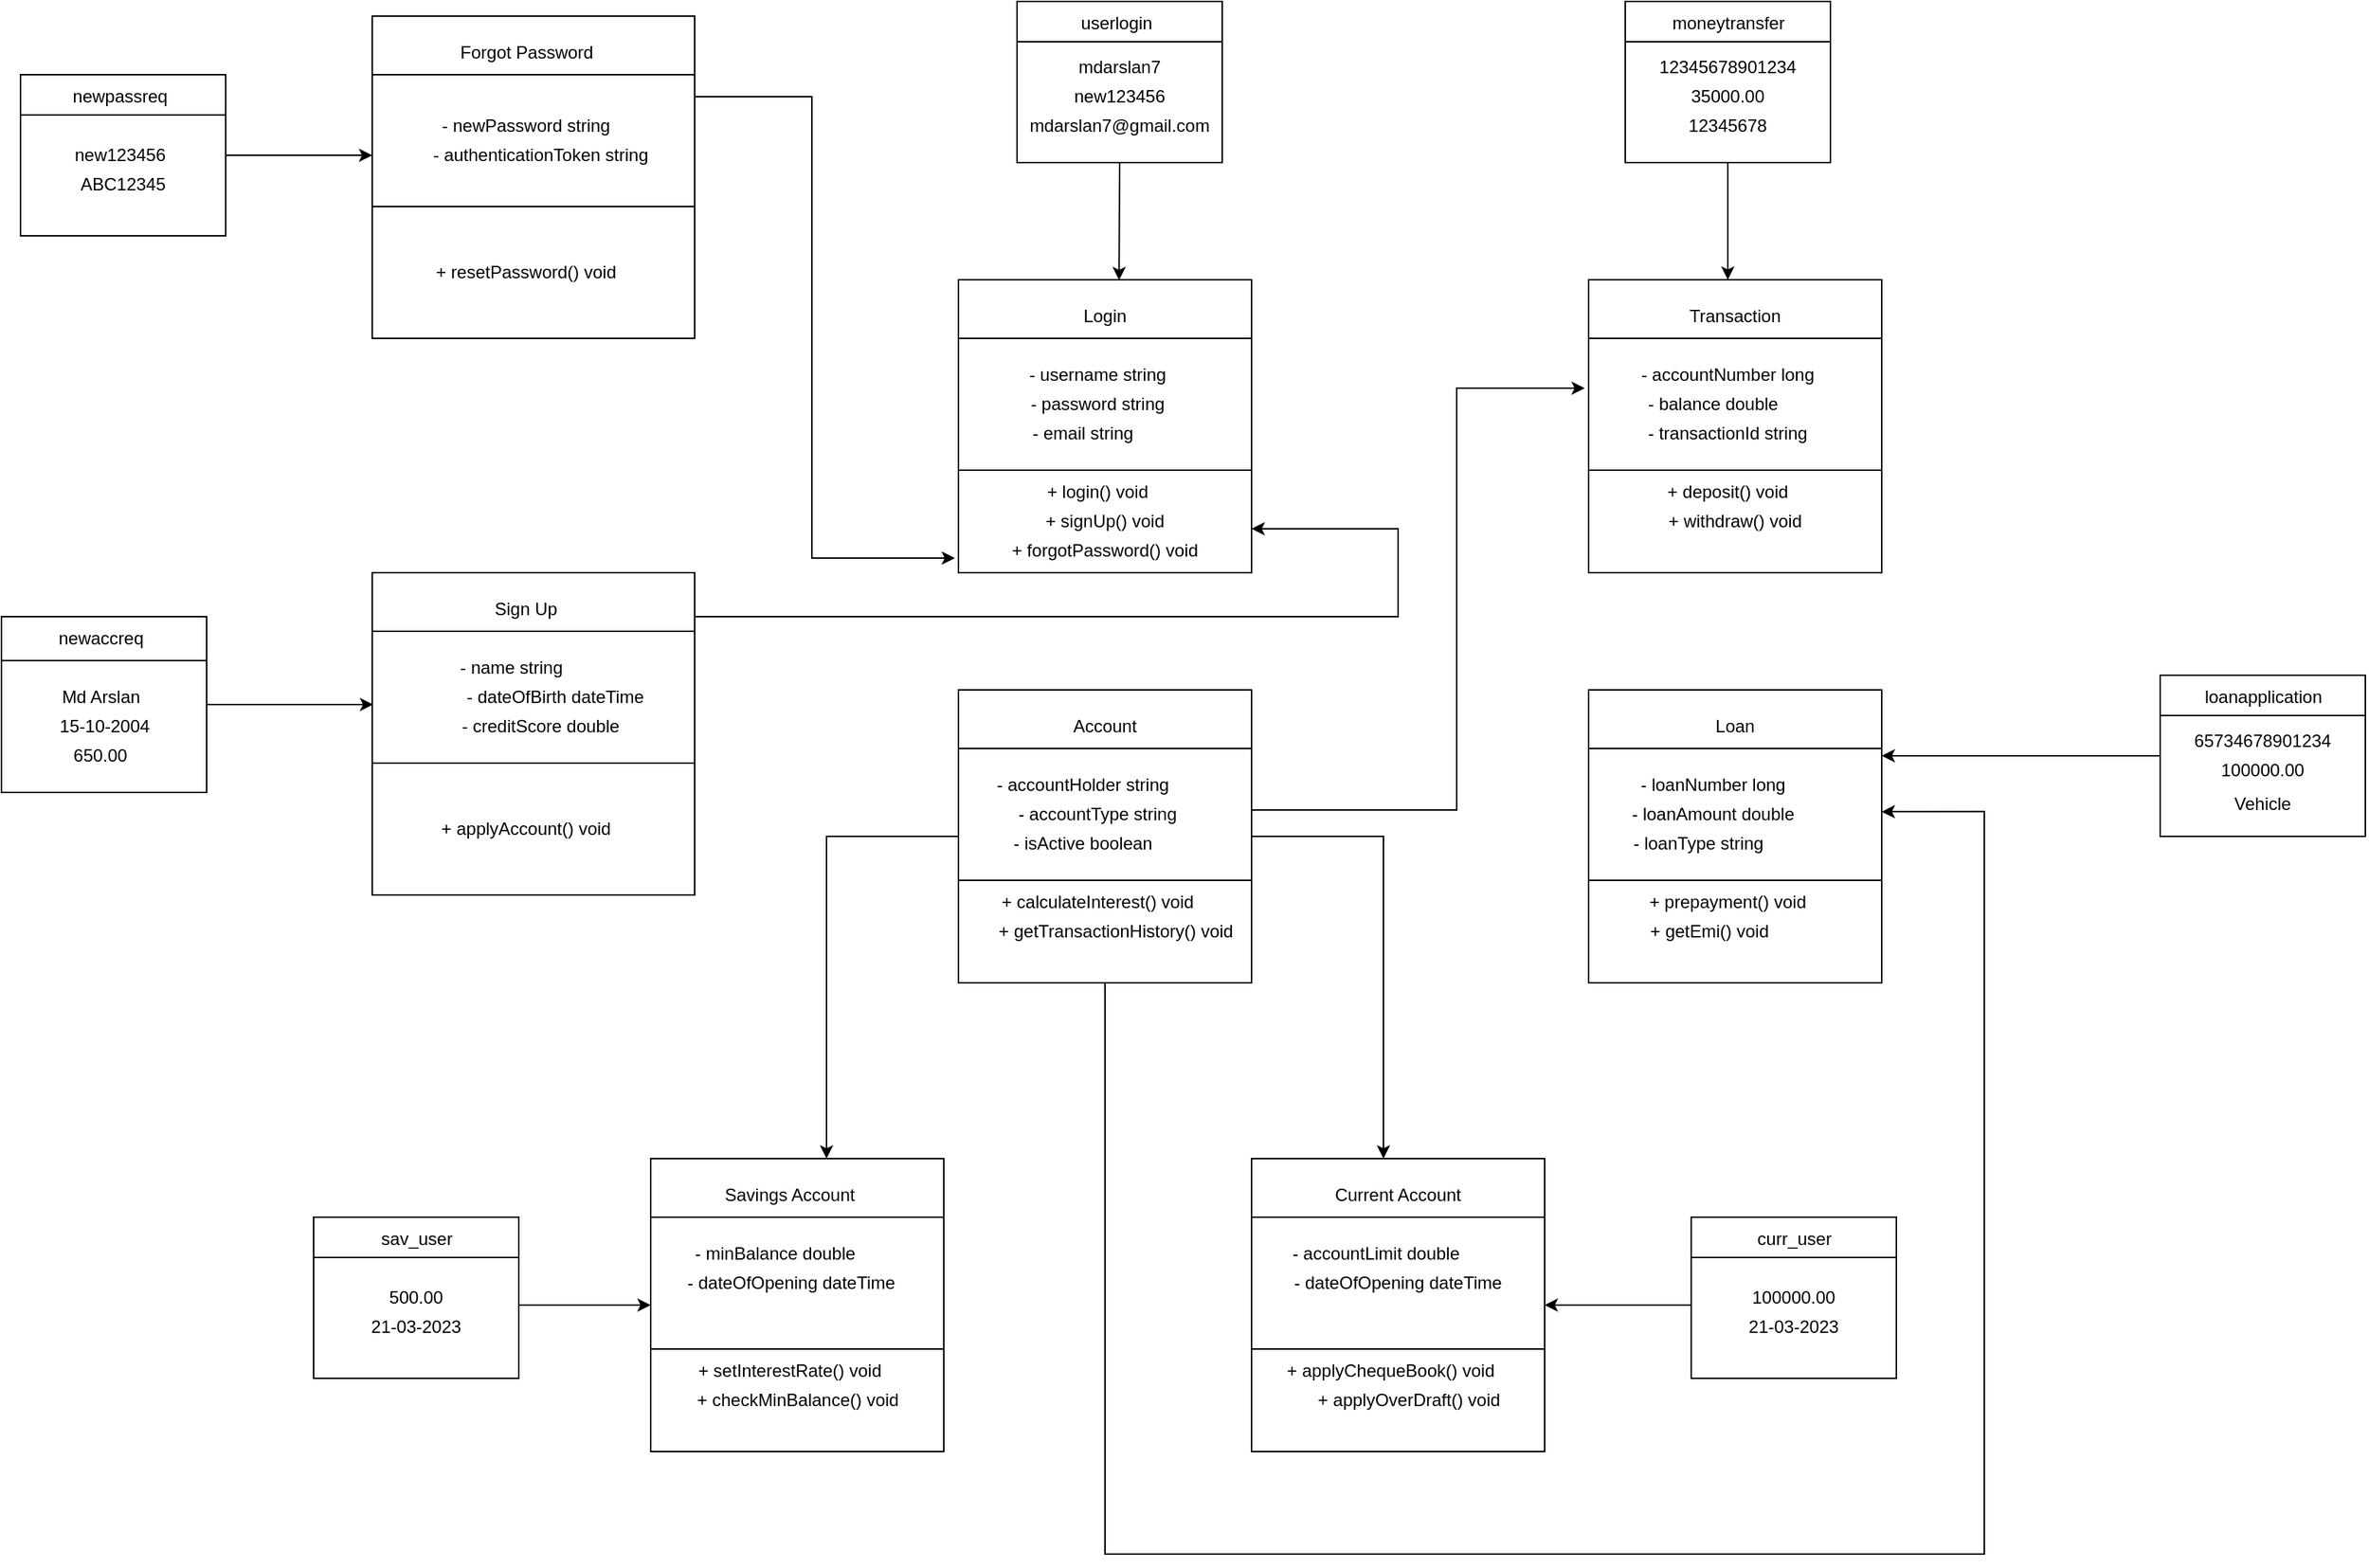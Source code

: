 <mxfile version="24.0.7" type="github">
  <diagram name="Page-1" id="hrOOy4sgIWOlT0UUeVAK">
    <mxGraphModel dx="2150" dy="1989" grid="1" gridSize="10" guides="1" tooltips="1" connect="1" arrows="1" fold="1" page="1" pageScale="1" pageWidth="827" pageHeight="1169" math="0" shadow="0">
      <root>
        <mxCell id="0" />
        <mxCell id="1" parent="0" />
        <mxCell id="6ZVfJgedg7jauPBtiu2V-1" value="" style="whiteSpace=wrap;html=1;aspect=fixed;" vertex="1" parent="1">
          <mxGeometry x="100" y="80" width="200" height="200" as="geometry" />
        </mxCell>
        <mxCell id="6ZVfJgedg7jauPBtiu2V-2" value="" style="endArrow=none;html=1;rounded=0;exitX=0;exitY=0.5;exitDx=0;exitDy=0;entryX=1;entryY=0.5;entryDx=0;entryDy=0;" edge="1" parent="1">
          <mxGeometry width="50" height="50" relative="1" as="geometry">
            <mxPoint x="100" y="210" as="sourcePoint" />
            <mxPoint x="300" y="210" as="targetPoint" />
          </mxGeometry>
        </mxCell>
        <mxCell id="6ZVfJgedg7jauPBtiu2V-4" value="" style="endArrow=none;html=1;rounded=0;exitX=0;exitY=0.5;exitDx=0;exitDy=0;entryX=1;entryY=0.5;entryDx=0;entryDy=0;" edge="1" parent="1">
          <mxGeometry width="50" height="50" relative="1" as="geometry">
            <mxPoint x="100" y="120" as="sourcePoint" />
            <mxPoint x="300" y="120" as="targetPoint" />
          </mxGeometry>
        </mxCell>
        <mxCell id="6ZVfJgedg7jauPBtiu2V-6" value="Login" style="text;html=1;align=center;verticalAlign=middle;whiteSpace=wrap;rounded=0;" vertex="1" parent="1">
          <mxGeometry x="170" y="90" width="60" height="30" as="geometry" />
        </mxCell>
        <mxCell id="6ZVfJgedg7jauPBtiu2V-7" value="- username string" style="text;html=1;align=center;verticalAlign=middle;whiteSpace=wrap;rounded=0;" vertex="1" parent="1">
          <mxGeometry x="120" y="130" width="150" height="30" as="geometry" />
        </mxCell>
        <mxCell id="6ZVfJgedg7jauPBtiu2V-10" value="- password string" style="text;html=1;align=center;verticalAlign=middle;whiteSpace=wrap;rounded=0;" vertex="1" parent="1">
          <mxGeometry x="120" y="150" width="150" height="30" as="geometry" />
        </mxCell>
        <mxCell id="6ZVfJgedg7jauPBtiu2V-11" value="- email string" style="text;html=1;align=center;verticalAlign=middle;whiteSpace=wrap;rounded=0;" vertex="1" parent="1">
          <mxGeometry x="110" y="170" width="150" height="30" as="geometry" />
        </mxCell>
        <mxCell id="6ZVfJgedg7jauPBtiu2V-12" value="+ login() void" style="text;html=1;align=center;verticalAlign=middle;whiteSpace=wrap;rounded=0;" vertex="1" parent="1">
          <mxGeometry x="120" y="210" width="150" height="30" as="geometry" />
        </mxCell>
        <mxCell id="6ZVfJgedg7jauPBtiu2V-13" value="+ signUp() void" style="text;html=1;align=center;verticalAlign=middle;whiteSpace=wrap;rounded=0;" vertex="1" parent="1">
          <mxGeometry x="125" y="230" width="150" height="30" as="geometry" />
        </mxCell>
        <mxCell id="6ZVfJgedg7jauPBtiu2V-34" value="+ forgotPassword() void" style="text;html=1;align=center;verticalAlign=middle;whiteSpace=wrap;rounded=0;" vertex="1" parent="1">
          <mxGeometry x="125" y="250" width="150" height="30" as="geometry" />
        </mxCell>
        <mxCell id="6ZVfJgedg7jauPBtiu2V-38" value="" style="whiteSpace=wrap;html=1;aspect=fixed;" vertex="1" parent="1">
          <mxGeometry x="530" y="80" width="200" height="200" as="geometry" />
        </mxCell>
        <mxCell id="6ZVfJgedg7jauPBtiu2V-39" value="" style="endArrow=none;html=1;rounded=0;exitX=0;exitY=0.5;exitDx=0;exitDy=0;entryX=1;entryY=0.5;entryDx=0;entryDy=0;" edge="1" parent="1">
          <mxGeometry width="50" height="50" relative="1" as="geometry">
            <mxPoint x="530" y="210" as="sourcePoint" />
            <mxPoint x="730" y="210" as="targetPoint" />
          </mxGeometry>
        </mxCell>
        <mxCell id="6ZVfJgedg7jauPBtiu2V-40" value="" style="endArrow=none;html=1;rounded=0;exitX=0;exitY=0.5;exitDx=0;exitDy=0;entryX=1;entryY=0.5;entryDx=0;entryDy=0;" edge="1" parent="1">
          <mxGeometry width="50" height="50" relative="1" as="geometry">
            <mxPoint x="530" y="120" as="sourcePoint" />
            <mxPoint x="730" y="120" as="targetPoint" />
          </mxGeometry>
        </mxCell>
        <mxCell id="6ZVfJgedg7jauPBtiu2V-41" value="Transaction" style="text;html=1;align=center;verticalAlign=middle;whiteSpace=wrap;rounded=0;" vertex="1" parent="1">
          <mxGeometry x="600" y="90" width="60" height="30" as="geometry" />
        </mxCell>
        <mxCell id="6ZVfJgedg7jauPBtiu2V-42" value="- accountNumber long" style="text;html=1;align=center;verticalAlign=middle;whiteSpace=wrap;rounded=0;" vertex="1" parent="1">
          <mxGeometry x="550" y="130" width="150" height="30" as="geometry" />
        </mxCell>
        <mxCell id="6ZVfJgedg7jauPBtiu2V-43" value="- balance double" style="text;html=1;align=center;verticalAlign=middle;whiteSpace=wrap;rounded=0;" vertex="1" parent="1">
          <mxGeometry x="540" y="150" width="150" height="30" as="geometry" />
        </mxCell>
        <mxCell id="6ZVfJgedg7jauPBtiu2V-44" value="+ deposit() void" style="text;html=1;align=center;verticalAlign=middle;whiteSpace=wrap;rounded=0;" vertex="1" parent="1">
          <mxGeometry x="550" y="210" width="150" height="30" as="geometry" />
        </mxCell>
        <mxCell id="6ZVfJgedg7jauPBtiu2V-45" value="+ withdraw() void" style="text;html=1;align=center;verticalAlign=middle;whiteSpace=wrap;rounded=0;" vertex="1" parent="1">
          <mxGeometry x="555" y="230" width="150" height="30" as="geometry" />
        </mxCell>
        <mxCell id="6ZVfJgedg7jauPBtiu2V-46" value="- transactionId string" style="text;html=1;align=center;verticalAlign=middle;whiteSpace=wrap;rounded=0;" vertex="1" parent="1">
          <mxGeometry x="550" y="170" width="150" height="30" as="geometry" />
        </mxCell>
        <mxCell id="6ZVfJgedg7jauPBtiu2V-47" value="" style="whiteSpace=wrap;html=1;aspect=fixed;" vertex="1" parent="1">
          <mxGeometry x="100" y="360" width="200" height="200" as="geometry" />
        </mxCell>
        <mxCell id="6ZVfJgedg7jauPBtiu2V-48" value="" style="endArrow=none;html=1;rounded=0;exitX=0;exitY=0.5;exitDx=0;exitDy=0;entryX=1;entryY=0.5;entryDx=0;entryDy=0;" edge="1" parent="1">
          <mxGeometry width="50" height="50" relative="1" as="geometry">
            <mxPoint x="100" y="490" as="sourcePoint" />
            <mxPoint x="300" y="490" as="targetPoint" />
          </mxGeometry>
        </mxCell>
        <mxCell id="6ZVfJgedg7jauPBtiu2V-49" value="" style="endArrow=none;html=1;rounded=0;exitX=0;exitY=0.5;exitDx=0;exitDy=0;entryX=1;entryY=0.5;entryDx=0;entryDy=0;" edge="1" parent="1">
          <mxGeometry width="50" height="50" relative="1" as="geometry">
            <mxPoint x="100" y="400" as="sourcePoint" />
            <mxPoint x="300" y="400" as="targetPoint" />
          </mxGeometry>
        </mxCell>
        <mxCell id="6ZVfJgedg7jauPBtiu2V-50" value="Account" style="text;html=1;align=center;verticalAlign=middle;whiteSpace=wrap;rounded=0;" vertex="1" parent="1">
          <mxGeometry x="170" y="370" width="60" height="30" as="geometry" />
        </mxCell>
        <mxCell id="6ZVfJgedg7jauPBtiu2V-51" value="- accountType string" style="text;html=1;align=center;verticalAlign=middle;whiteSpace=wrap;rounded=0;" vertex="1" parent="1">
          <mxGeometry x="120" y="430" width="150" height="30" as="geometry" />
        </mxCell>
        <mxCell id="6ZVfJgedg7jauPBtiu2V-52" value="- isActive boolean" style="text;html=1;align=center;verticalAlign=middle;whiteSpace=wrap;rounded=0;" vertex="1" parent="1">
          <mxGeometry x="110" y="450" width="150" height="30" as="geometry" />
        </mxCell>
        <mxCell id="6ZVfJgedg7jauPBtiu2V-53" value="+ calculateInterest() void" style="text;html=1;align=center;verticalAlign=middle;whiteSpace=wrap;rounded=0;" vertex="1" parent="1">
          <mxGeometry x="120" y="490" width="150" height="30" as="geometry" />
        </mxCell>
        <mxCell id="6ZVfJgedg7jauPBtiu2V-54" value="+ getTransactionHistory() void" style="text;html=1;align=center;verticalAlign=middle;whiteSpace=wrap;rounded=0;" vertex="1" parent="1">
          <mxGeometry x="125" y="510" width="165" height="30" as="geometry" />
        </mxCell>
        <mxCell id="6ZVfJgedg7jauPBtiu2V-56" value="- accountHolder string" style="text;html=1;align=center;verticalAlign=middle;whiteSpace=wrap;rounded=0;" vertex="1" parent="1">
          <mxGeometry x="110" y="410" width="150" height="30" as="geometry" />
        </mxCell>
        <mxCell id="6ZVfJgedg7jauPBtiu2V-58" value="" style="whiteSpace=wrap;html=1;aspect=fixed;" vertex="1" parent="1">
          <mxGeometry x="530" y="360" width="200" height="200" as="geometry" />
        </mxCell>
        <mxCell id="6ZVfJgedg7jauPBtiu2V-59" value="" style="endArrow=none;html=1;rounded=0;exitX=0;exitY=0.5;exitDx=0;exitDy=0;entryX=1;entryY=0.5;entryDx=0;entryDy=0;" edge="1" parent="1">
          <mxGeometry width="50" height="50" relative="1" as="geometry">
            <mxPoint x="530" y="490" as="sourcePoint" />
            <mxPoint x="730" y="490" as="targetPoint" />
          </mxGeometry>
        </mxCell>
        <mxCell id="6ZVfJgedg7jauPBtiu2V-60" value="" style="endArrow=none;html=1;rounded=0;exitX=0;exitY=0.5;exitDx=0;exitDy=0;entryX=1;entryY=0.5;entryDx=0;entryDy=0;" edge="1" parent="1">
          <mxGeometry width="50" height="50" relative="1" as="geometry">
            <mxPoint x="530" y="400" as="sourcePoint" />
            <mxPoint x="730" y="400" as="targetPoint" />
          </mxGeometry>
        </mxCell>
        <mxCell id="6ZVfJgedg7jauPBtiu2V-61" value="Loan" style="text;html=1;align=center;verticalAlign=middle;whiteSpace=wrap;rounded=0;" vertex="1" parent="1">
          <mxGeometry x="600" y="370" width="60" height="30" as="geometry" />
        </mxCell>
        <mxCell id="6ZVfJgedg7jauPBtiu2V-62" value="- loanAmount double" style="text;html=1;align=center;verticalAlign=middle;whiteSpace=wrap;rounded=0;" vertex="1" parent="1">
          <mxGeometry x="540" y="430" width="150" height="30" as="geometry" />
        </mxCell>
        <mxCell id="6ZVfJgedg7jauPBtiu2V-63" value="- loanType string" style="text;html=1;align=center;verticalAlign=middle;whiteSpace=wrap;rounded=0;" vertex="1" parent="1">
          <mxGeometry x="530" y="450" width="150" height="30" as="geometry" />
        </mxCell>
        <mxCell id="6ZVfJgedg7jauPBtiu2V-64" value="+ prepayment() void" style="text;html=1;align=center;verticalAlign=middle;whiteSpace=wrap;rounded=0;" vertex="1" parent="1">
          <mxGeometry x="550" y="490" width="150" height="30" as="geometry" />
        </mxCell>
        <mxCell id="6ZVfJgedg7jauPBtiu2V-65" value="+ getEmi() void" style="text;html=1;align=center;verticalAlign=middle;whiteSpace=wrap;rounded=0;" vertex="1" parent="1">
          <mxGeometry x="530" y="510" width="165" height="30" as="geometry" />
        </mxCell>
        <mxCell id="6ZVfJgedg7jauPBtiu2V-66" value="- loanNumber long" style="text;html=1;align=center;verticalAlign=middle;whiteSpace=wrap;rounded=0;" vertex="1" parent="1">
          <mxGeometry x="540" y="410" width="150" height="30" as="geometry" />
        </mxCell>
        <mxCell id="6ZVfJgedg7jauPBtiu2V-68" value="" style="whiteSpace=wrap;html=1;aspect=fixed;" vertex="1" parent="1">
          <mxGeometry x="-110" y="680" width="200" height="200" as="geometry" />
        </mxCell>
        <mxCell id="6ZVfJgedg7jauPBtiu2V-69" value="" style="endArrow=none;html=1;rounded=0;exitX=0;exitY=0.5;exitDx=0;exitDy=0;entryX=1;entryY=0.5;entryDx=0;entryDy=0;" edge="1" parent="1">
          <mxGeometry width="50" height="50" relative="1" as="geometry">
            <mxPoint x="-110" y="810" as="sourcePoint" />
            <mxPoint x="90" y="810" as="targetPoint" />
          </mxGeometry>
        </mxCell>
        <mxCell id="6ZVfJgedg7jauPBtiu2V-70" value="" style="endArrow=none;html=1;rounded=0;exitX=0;exitY=0.5;exitDx=0;exitDy=0;entryX=1;entryY=0.5;entryDx=0;entryDy=0;" edge="1" parent="1">
          <mxGeometry width="50" height="50" relative="1" as="geometry">
            <mxPoint x="-110" y="720" as="sourcePoint" />
            <mxPoint x="90" y="720" as="targetPoint" />
          </mxGeometry>
        </mxCell>
        <mxCell id="6ZVfJgedg7jauPBtiu2V-71" value="Savings Account" style="text;html=1;align=center;verticalAlign=middle;whiteSpace=wrap;rounded=0;" vertex="1" parent="1">
          <mxGeometry x="-65" y="690" width="100" height="30" as="geometry" />
        </mxCell>
        <mxCell id="6ZVfJgedg7jauPBtiu2V-72" value="- dateOfOpening dateTime" style="text;html=1;align=center;verticalAlign=middle;whiteSpace=wrap;rounded=0;" vertex="1" parent="1">
          <mxGeometry x="-89" y="750" width="150" height="30" as="geometry" />
        </mxCell>
        <mxCell id="6ZVfJgedg7jauPBtiu2V-74" value="+ setInterestRate() void" style="text;html=1;align=center;verticalAlign=middle;whiteSpace=wrap;rounded=0;" vertex="1" parent="1">
          <mxGeometry x="-90" y="810" width="150" height="30" as="geometry" />
        </mxCell>
        <mxCell id="6ZVfJgedg7jauPBtiu2V-75" value="+ checkMinBalance() void" style="text;html=1;align=center;verticalAlign=middle;whiteSpace=wrap;rounded=0;" vertex="1" parent="1">
          <mxGeometry x="-92.5" y="830" width="165" height="30" as="geometry" />
        </mxCell>
        <mxCell id="6ZVfJgedg7jauPBtiu2V-76" value="- minBalance double" style="text;html=1;align=center;verticalAlign=middle;whiteSpace=wrap;rounded=0;" vertex="1" parent="1">
          <mxGeometry x="-100" y="730" width="150" height="30" as="geometry" />
        </mxCell>
        <mxCell id="6ZVfJgedg7jauPBtiu2V-77" value="" style="whiteSpace=wrap;html=1;aspect=fixed;" vertex="1" parent="1">
          <mxGeometry x="300" y="680" width="200" height="200" as="geometry" />
        </mxCell>
        <mxCell id="6ZVfJgedg7jauPBtiu2V-78" value="" style="endArrow=none;html=1;rounded=0;exitX=0;exitY=0.5;exitDx=0;exitDy=0;entryX=1;entryY=0.5;entryDx=0;entryDy=0;" edge="1" parent="1">
          <mxGeometry width="50" height="50" relative="1" as="geometry">
            <mxPoint x="300" y="810" as="sourcePoint" />
            <mxPoint x="500" y="810" as="targetPoint" />
          </mxGeometry>
        </mxCell>
        <mxCell id="6ZVfJgedg7jauPBtiu2V-79" value="" style="endArrow=none;html=1;rounded=0;exitX=0;exitY=0.5;exitDx=0;exitDy=0;entryX=1;entryY=0.5;entryDx=0;entryDy=0;" edge="1" parent="1">
          <mxGeometry width="50" height="50" relative="1" as="geometry">
            <mxPoint x="300" y="720" as="sourcePoint" />
            <mxPoint x="500" y="720" as="targetPoint" />
          </mxGeometry>
        </mxCell>
        <mxCell id="6ZVfJgedg7jauPBtiu2V-80" value="Current Account" style="text;html=1;align=center;verticalAlign=middle;whiteSpace=wrap;rounded=0;" vertex="1" parent="1">
          <mxGeometry x="355" y="690" width="90" height="30" as="geometry" />
        </mxCell>
        <mxCell id="6ZVfJgedg7jauPBtiu2V-81" value="- dateOfOpening dateTime" style="text;html=1;align=center;verticalAlign=middle;whiteSpace=wrap;rounded=0;" vertex="1" parent="1">
          <mxGeometry x="325" y="750" width="150" height="30" as="geometry" />
        </mxCell>
        <mxCell id="6ZVfJgedg7jauPBtiu2V-83" value="+ applyChequeBook() void" style="text;html=1;align=center;verticalAlign=middle;whiteSpace=wrap;rounded=0;" vertex="1" parent="1">
          <mxGeometry x="320" y="810" width="150" height="30" as="geometry" />
        </mxCell>
        <mxCell id="6ZVfJgedg7jauPBtiu2V-84" value="+ applyOverDraft() void" style="text;html=1;align=center;verticalAlign=middle;whiteSpace=wrap;rounded=0;" vertex="1" parent="1">
          <mxGeometry x="325" y="830" width="165" height="30" as="geometry" />
        </mxCell>
        <mxCell id="6ZVfJgedg7jauPBtiu2V-85" value="- accountLimit double" style="text;html=1;align=center;verticalAlign=middle;whiteSpace=wrap;rounded=0;" vertex="1" parent="1">
          <mxGeometry x="310" y="730" width="150" height="30" as="geometry" />
        </mxCell>
        <mxCell id="6ZVfJgedg7jauPBtiu2V-99" value="" style="whiteSpace=wrap;html=1;aspect=fixed;" vertex="1" parent="1">
          <mxGeometry x="-300" y="280" width="220" height="220" as="geometry" />
        </mxCell>
        <mxCell id="6ZVfJgedg7jauPBtiu2V-100" value="" style="endArrow=none;html=1;rounded=0;exitX=0;exitY=0.5;exitDx=0;exitDy=0;" edge="1" parent="1">
          <mxGeometry width="50" height="50" relative="1" as="geometry">
            <mxPoint x="-300" y="410" as="sourcePoint" />
            <mxPoint x="-80" y="410" as="targetPoint" />
          </mxGeometry>
        </mxCell>
        <mxCell id="6ZVfJgedg7jauPBtiu2V-101" value="" style="endArrow=none;html=1;rounded=0;exitX=0;exitY=0.5;exitDx=0;exitDy=0;" edge="1" parent="1">
          <mxGeometry width="50" height="50" relative="1" as="geometry">
            <mxPoint x="-300" y="320" as="sourcePoint" />
            <mxPoint x="-80" y="320" as="targetPoint" />
          </mxGeometry>
        </mxCell>
        <mxCell id="6ZVfJgedg7jauPBtiu2V-102" value="Sign Up" style="text;html=1;align=center;verticalAlign=middle;whiteSpace=wrap;rounded=0;" vertex="1" parent="1">
          <mxGeometry x="-225" y="290" width="60" height="30" as="geometry" />
        </mxCell>
        <mxCell id="6ZVfJgedg7jauPBtiu2V-103" value="- name string" style="text;html=1;align=center;verticalAlign=middle;whiteSpace=wrap;rounded=0;" vertex="1" parent="1">
          <mxGeometry x="-280" y="330" width="150" height="30" as="geometry" />
        </mxCell>
        <mxCell id="6ZVfJgedg7jauPBtiu2V-104" value="- dateOfBirth dateTime" style="text;html=1;align=center;verticalAlign=middle;whiteSpace=wrap;rounded=0;" vertex="1" parent="1">
          <mxGeometry x="-250" y="350" width="150" height="30" as="geometry" />
        </mxCell>
        <mxCell id="6ZVfJgedg7jauPBtiu2V-105" value="- creditScore double" style="text;html=1;align=center;verticalAlign=middle;whiteSpace=wrap;rounded=0;" vertex="1" parent="1">
          <mxGeometry x="-260" y="370" width="150" height="30" as="geometry" />
        </mxCell>
        <mxCell id="6ZVfJgedg7jauPBtiu2V-107" value="+ applyAccount() void" style="text;html=1;align=center;verticalAlign=middle;whiteSpace=wrap;rounded=0;" vertex="1" parent="1">
          <mxGeometry x="-270" y="440" width="150" height="30" as="geometry" />
        </mxCell>
        <mxCell id="6ZVfJgedg7jauPBtiu2V-109" value="" style="whiteSpace=wrap;html=1;aspect=fixed;" vertex="1" parent="1">
          <mxGeometry x="-300" y="-100" width="220" height="220" as="geometry" />
        </mxCell>
        <mxCell id="6ZVfJgedg7jauPBtiu2V-110" value="" style="endArrow=none;html=1;rounded=0;exitX=0;exitY=0.5;exitDx=0;exitDy=0;" edge="1" parent="1">
          <mxGeometry width="50" height="50" relative="1" as="geometry">
            <mxPoint x="-300" y="30" as="sourcePoint" />
            <mxPoint x="-80" y="30" as="targetPoint" />
          </mxGeometry>
        </mxCell>
        <mxCell id="6ZVfJgedg7jauPBtiu2V-111" value="" style="endArrow=none;html=1;rounded=0;exitX=0;exitY=0.5;exitDx=0;exitDy=0;" edge="1" parent="1">
          <mxGeometry width="50" height="50" relative="1" as="geometry">
            <mxPoint x="-300" y="-60" as="sourcePoint" />
            <mxPoint x="-80" y="-60" as="targetPoint" />
          </mxGeometry>
        </mxCell>
        <mxCell id="6ZVfJgedg7jauPBtiu2V-112" value="Forgot Password" style="text;html=1;align=center;verticalAlign=middle;whiteSpace=wrap;rounded=0;" vertex="1" parent="1">
          <mxGeometry x="-242.5" y="-90" width="95" height="30" as="geometry" />
        </mxCell>
        <mxCell id="6ZVfJgedg7jauPBtiu2V-113" value="- newPassword string" style="text;html=1;align=center;verticalAlign=middle;whiteSpace=wrap;rounded=0;" vertex="1" parent="1">
          <mxGeometry x="-270" y="-40" width="150" height="30" as="geometry" />
        </mxCell>
        <mxCell id="6ZVfJgedg7jauPBtiu2V-114" value="- authenticationToken string" style="text;html=1;align=center;verticalAlign=middle;whiteSpace=wrap;rounded=0;" vertex="1" parent="1">
          <mxGeometry x="-260" y="-20" width="150" height="30" as="geometry" />
        </mxCell>
        <mxCell id="6ZVfJgedg7jauPBtiu2V-116" value="+ resetPassword() void" style="text;html=1;align=center;verticalAlign=middle;whiteSpace=wrap;rounded=0;" vertex="1" parent="1">
          <mxGeometry x="-270" y="60" width="150" height="30" as="geometry" />
        </mxCell>
        <mxCell id="6ZVfJgedg7jauPBtiu2V-117" value="" style="endArrow=classic;html=1;rounded=0;exitX=1;exitY=0.25;exitDx=0;exitDy=0;entryX=-0.012;entryY=0.95;entryDx=0;entryDy=0;entryPerimeter=0;" edge="1" parent="1" source="6ZVfJgedg7jauPBtiu2V-109" target="6ZVfJgedg7jauPBtiu2V-1">
          <mxGeometry width="50" height="50" relative="1" as="geometry">
            <mxPoint x="100" y="430" as="sourcePoint" />
            <mxPoint x="80" y="250" as="targetPoint" />
            <Array as="points">
              <mxPoint y="-45" />
              <mxPoint y="270" />
              <mxPoint x="50" y="270" />
            </Array>
          </mxGeometry>
        </mxCell>
        <mxCell id="6ZVfJgedg7jauPBtiu2V-118" value="" style="endArrow=classic;html=1;rounded=0;" edge="1" parent="1">
          <mxGeometry width="50" height="50" relative="1" as="geometry">
            <mxPoint x="-80" y="310" as="sourcePoint" />
            <mxPoint x="300" y="250" as="targetPoint" />
            <Array as="points">
              <mxPoint x="400" y="310" />
              <mxPoint x="400" y="250" />
            </Array>
          </mxGeometry>
        </mxCell>
        <mxCell id="6ZVfJgedg7jauPBtiu2V-119" value="" style="endArrow=classic;html=1;rounded=0;entryX=-0.013;entryY=0.37;entryDx=0;entryDy=0;entryPerimeter=0;" edge="1" parent="1" target="6ZVfJgedg7jauPBtiu2V-38">
          <mxGeometry width="50" height="50" relative="1" as="geometry">
            <mxPoint x="300" y="442" as="sourcePoint" />
            <mxPoint x="430" y="160" as="targetPoint" />
            <Array as="points">
              <mxPoint x="440" y="442" />
              <mxPoint x="440" y="154" />
            </Array>
          </mxGeometry>
        </mxCell>
        <mxCell id="6ZVfJgedg7jauPBtiu2V-120" value="" style="endArrow=classic;html=1;rounded=0;exitX=0;exitY=0.5;exitDx=0;exitDy=0;" edge="1" parent="1" source="6ZVfJgedg7jauPBtiu2V-47">
          <mxGeometry width="50" height="50" relative="1" as="geometry">
            <mxPoint x="270" y="520" as="sourcePoint" />
            <mxPoint x="10" y="680" as="targetPoint" />
            <Array as="points">
              <mxPoint x="10" y="460" />
            </Array>
          </mxGeometry>
        </mxCell>
        <mxCell id="6ZVfJgedg7jauPBtiu2V-121" value="" style="endArrow=classic;html=1;rounded=0;exitX=1;exitY=0.5;exitDx=0;exitDy=0;entryX=0.45;entryY=0;entryDx=0;entryDy=0;entryPerimeter=0;" edge="1" parent="1" source="6ZVfJgedg7jauPBtiu2V-47" target="6ZVfJgedg7jauPBtiu2V-77">
          <mxGeometry width="50" height="50" relative="1" as="geometry">
            <mxPoint x="110" y="470" as="sourcePoint" />
            <mxPoint x="390" y="670" as="targetPoint" />
            <Array as="points">
              <mxPoint x="390" y="460" />
            </Array>
          </mxGeometry>
        </mxCell>
        <mxCell id="6ZVfJgedg7jauPBtiu2V-122" value="" style="endArrow=classic;html=1;rounded=0;exitX=0.5;exitY=1;exitDx=0;exitDy=0;entryX=1;entryY=0.416;entryDx=0;entryDy=0;entryPerimeter=0;" edge="1" parent="1" source="6ZVfJgedg7jauPBtiu2V-47" target="6ZVfJgedg7jauPBtiu2V-58">
          <mxGeometry width="50" height="50" relative="1" as="geometry">
            <mxPoint x="210" y="770" as="sourcePoint" />
            <mxPoint x="750" y="600" as="targetPoint" />
            <Array as="points">
              <mxPoint x="200" y="950" />
              <mxPoint x="800" y="950" />
              <mxPoint x="800" y="760" />
              <mxPoint x="800" y="443" />
            </Array>
          </mxGeometry>
        </mxCell>
        <mxCell id="6ZVfJgedg7jauPBtiu2V-124" value="" style="rounded=0;whiteSpace=wrap;html=1;" vertex="1" parent="1">
          <mxGeometry x="140" y="-110" width="140" height="110" as="geometry" />
        </mxCell>
        <mxCell id="6ZVfJgedg7jauPBtiu2V-126" value="" style="endArrow=none;html=1;rounded=0;exitX=0;exitY=0.25;exitDx=0;exitDy=0;entryX=1;entryY=0.25;entryDx=0;entryDy=0;" edge="1" parent="1" source="6ZVfJgedg7jauPBtiu2V-124" target="6ZVfJgedg7jauPBtiu2V-124">
          <mxGeometry width="50" height="50" relative="1" as="geometry">
            <mxPoint x="240" y="150" as="sourcePoint" />
            <mxPoint x="290" y="100" as="targetPoint" />
          </mxGeometry>
        </mxCell>
        <mxCell id="6ZVfJgedg7jauPBtiu2V-127" value="userlogin" style="text;html=1;align=center;verticalAlign=middle;whiteSpace=wrap;rounded=0;" vertex="1" parent="1">
          <mxGeometry x="177.5" y="-110" width="60" height="30" as="geometry" />
        </mxCell>
        <mxCell id="6ZVfJgedg7jauPBtiu2V-128" value="mdarslan7" style="text;html=1;align=center;verticalAlign=middle;whiteSpace=wrap;rounded=0;" vertex="1" parent="1">
          <mxGeometry x="180" y="-80" width="60" height="30" as="geometry" />
        </mxCell>
        <mxCell id="6ZVfJgedg7jauPBtiu2V-129" value="new123456" style="text;html=1;align=center;verticalAlign=middle;whiteSpace=wrap;rounded=0;" vertex="1" parent="1">
          <mxGeometry x="180" y="-60" width="60" height="30" as="geometry" />
        </mxCell>
        <mxCell id="6ZVfJgedg7jauPBtiu2V-131" value="mdarslan7@gmail.com" style="text;html=1;align=center;verticalAlign=middle;whiteSpace=wrap;rounded=0;" vertex="1" parent="1">
          <mxGeometry x="180" y="-40" width="60" height="30" as="geometry" />
        </mxCell>
        <mxCell id="6ZVfJgedg7jauPBtiu2V-133" value="" style="rounded=0;whiteSpace=wrap;html=1;" vertex="1" parent="1">
          <mxGeometry x="555" y="-110" width="140" height="110" as="geometry" />
        </mxCell>
        <mxCell id="6ZVfJgedg7jauPBtiu2V-134" value="" style="endArrow=none;html=1;rounded=0;exitX=0;exitY=0.25;exitDx=0;exitDy=0;entryX=1;entryY=0.25;entryDx=0;entryDy=0;" edge="1" parent="1" source="6ZVfJgedg7jauPBtiu2V-133" target="6ZVfJgedg7jauPBtiu2V-133">
          <mxGeometry width="50" height="50" relative="1" as="geometry">
            <mxPoint x="655" y="150" as="sourcePoint" />
            <mxPoint x="705" y="100" as="targetPoint" />
          </mxGeometry>
        </mxCell>
        <mxCell id="6ZVfJgedg7jauPBtiu2V-135" value="moneytransfer" style="text;html=1;align=center;verticalAlign=middle;whiteSpace=wrap;rounded=0;" vertex="1" parent="1">
          <mxGeometry x="583.75" y="-110" width="82.5" height="30" as="geometry" />
        </mxCell>
        <mxCell id="6ZVfJgedg7jauPBtiu2V-136" value="12345678901234" style="text;html=1;align=center;verticalAlign=middle;whiteSpace=wrap;rounded=0;" vertex="1" parent="1">
          <mxGeometry x="595" y="-80" width="60" height="30" as="geometry" />
        </mxCell>
        <mxCell id="6ZVfJgedg7jauPBtiu2V-137" value="35000.00" style="text;html=1;align=center;verticalAlign=middle;whiteSpace=wrap;rounded=0;" vertex="1" parent="1">
          <mxGeometry x="595" y="-60" width="60" height="30" as="geometry" />
        </mxCell>
        <mxCell id="6ZVfJgedg7jauPBtiu2V-138" value="12345678" style="text;html=1;align=center;verticalAlign=middle;whiteSpace=wrap;rounded=0;" vertex="1" parent="1">
          <mxGeometry x="595" y="-40" width="60" height="30" as="geometry" />
        </mxCell>
        <mxCell id="6ZVfJgedg7jauPBtiu2V-139" value="" style="rounded=0;whiteSpace=wrap;html=1;" vertex="1" parent="1">
          <mxGeometry x="920" y="350" width="140" height="110" as="geometry" />
        </mxCell>
        <mxCell id="6ZVfJgedg7jauPBtiu2V-140" value="" style="endArrow=none;html=1;rounded=0;exitX=0;exitY=0.25;exitDx=0;exitDy=0;entryX=1;entryY=0.25;entryDx=0;entryDy=0;" edge="1" parent="1" source="6ZVfJgedg7jauPBtiu2V-139" target="6ZVfJgedg7jauPBtiu2V-139">
          <mxGeometry width="50" height="50" relative="1" as="geometry">
            <mxPoint x="1020" y="610" as="sourcePoint" />
            <mxPoint x="1070" y="560" as="targetPoint" />
          </mxGeometry>
        </mxCell>
        <mxCell id="6ZVfJgedg7jauPBtiu2V-141" value="loanapplication" style="text;html=1;align=center;verticalAlign=middle;whiteSpace=wrap;rounded=0;" vertex="1" parent="1">
          <mxGeometry x="948.75" y="350" width="82.5" height="30" as="geometry" />
        </mxCell>
        <mxCell id="6ZVfJgedg7jauPBtiu2V-142" value="65734678901234" style="text;html=1;align=center;verticalAlign=middle;whiteSpace=wrap;rounded=0;" vertex="1" parent="1">
          <mxGeometry x="960" y="380" width="60" height="30" as="geometry" />
        </mxCell>
        <mxCell id="6ZVfJgedg7jauPBtiu2V-143" value="100000.00" style="text;html=1;align=center;verticalAlign=middle;whiteSpace=wrap;rounded=0;" vertex="1" parent="1">
          <mxGeometry x="960" y="400" width="60" height="30" as="geometry" />
        </mxCell>
        <mxCell id="6ZVfJgedg7jauPBtiu2V-144" value="Vehicle" style="text;html=1;align=center;verticalAlign=middle;whiteSpace=wrap;rounded=0;" vertex="1" parent="1">
          <mxGeometry x="960" y="425" width="60" height="25" as="geometry" />
        </mxCell>
        <mxCell id="6ZVfJgedg7jauPBtiu2V-145" value="" style="rounded=0;whiteSpace=wrap;html=1;" vertex="1" parent="1">
          <mxGeometry x="600" y="720" width="140" height="110" as="geometry" />
        </mxCell>
        <mxCell id="6ZVfJgedg7jauPBtiu2V-146" value="" style="endArrow=none;html=1;rounded=0;exitX=0;exitY=0.25;exitDx=0;exitDy=0;entryX=1;entryY=0.25;entryDx=0;entryDy=0;" edge="1" parent="1" source="6ZVfJgedg7jauPBtiu2V-145" target="6ZVfJgedg7jauPBtiu2V-145">
          <mxGeometry width="50" height="50" relative="1" as="geometry">
            <mxPoint x="700" y="980" as="sourcePoint" />
            <mxPoint x="750" y="930" as="targetPoint" />
          </mxGeometry>
        </mxCell>
        <mxCell id="6ZVfJgedg7jauPBtiu2V-147" value="curr_user" style="text;html=1;align=center;verticalAlign=middle;whiteSpace=wrap;rounded=0;" vertex="1" parent="1">
          <mxGeometry x="628.75" y="720" width="82.5" height="30" as="geometry" />
        </mxCell>
        <mxCell id="6ZVfJgedg7jauPBtiu2V-149" value="100000.00" style="text;html=1;align=center;verticalAlign=middle;whiteSpace=wrap;rounded=0;" vertex="1" parent="1">
          <mxGeometry x="640" y="760" width="60" height="30" as="geometry" />
        </mxCell>
        <mxCell id="6ZVfJgedg7jauPBtiu2V-151" value="21-03-2023" style="text;html=1;align=center;verticalAlign=middle;whiteSpace=wrap;rounded=0;" vertex="1" parent="1">
          <mxGeometry x="635" y="780" width="70" height="30" as="geometry" />
        </mxCell>
        <mxCell id="6ZVfJgedg7jauPBtiu2V-152" value="" style="rounded=0;whiteSpace=wrap;html=1;" vertex="1" parent="1">
          <mxGeometry x="-340" y="720" width="140" height="110" as="geometry" />
        </mxCell>
        <mxCell id="6ZVfJgedg7jauPBtiu2V-153" value="" style="endArrow=none;html=1;rounded=0;exitX=0;exitY=0.25;exitDx=0;exitDy=0;entryX=1;entryY=0.25;entryDx=0;entryDy=0;" edge="1" parent="1" source="6ZVfJgedg7jauPBtiu2V-152" target="6ZVfJgedg7jauPBtiu2V-152">
          <mxGeometry width="50" height="50" relative="1" as="geometry">
            <mxPoint x="-240" y="980" as="sourcePoint" />
            <mxPoint x="-190" y="930" as="targetPoint" />
          </mxGeometry>
        </mxCell>
        <mxCell id="6ZVfJgedg7jauPBtiu2V-154" value="sav_user" style="text;html=1;align=center;verticalAlign=middle;whiteSpace=wrap;rounded=0;" vertex="1" parent="1">
          <mxGeometry x="-311.25" y="720" width="82.5" height="30" as="geometry" />
        </mxCell>
        <mxCell id="6ZVfJgedg7jauPBtiu2V-155" value="500.00" style="text;html=1;align=center;verticalAlign=middle;whiteSpace=wrap;rounded=0;" vertex="1" parent="1">
          <mxGeometry x="-300" y="760" width="60" height="30" as="geometry" />
        </mxCell>
        <mxCell id="6ZVfJgedg7jauPBtiu2V-156" value="21-03-2023" style="text;html=1;align=center;verticalAlign=middle;whiteSpace=wrap;rounded=0;" vertex="1" parent="1">
          <mxGeometry x="-305" y="780" width="70" height="30" as="geometry" />
        </mxCell>
        <mxCell id="6ZVfJgedg7jauPBtiu2V-169" value="" style="rounded=0;whiteSpace=wrap;html=1;" vertex="1" parent="1">
          <mxGeometry x="-540" y="-60" width="140" height="110" as="geometry" />
        </mxCell>
        <mxCell id="6ZVfJgedg7jauPBtiu2V-170" value="" style="endArrow=none;html=1;rounded=0;exitX=0;exitY=0.25;exitDx=0;exitDy=0;entryX=1;entryY=0.25;entryDx=0;entryDy=0;" edge="1" parent="1" source="6ZVfJgedg7jauPBtiu2V-169" target="6ZVfJgedg7jauPBtiu2V-169">
          <mxGeometry width="50" height="50" relative="1" as="geometry">
            <mxPoint x="-440" y="200" as="sourcePoint" />
            <mxPoint x="-390" y="150" as="targetPoint" />
          </mxGeometry>
        </mxCell>
        <mxCell id="6ZVfJgedg7jauPBtiu2V-171" value="newpassreq" style="text;html=1;align=center;verticalAlign=middle;whiteSpace=wrap;rounded=0;" vertex="1" parent="1">
          <mxGeometry x="-502.5" y="-60" width="60" height="30" as="geometry" />
        </mxCell>
        <mxCell id="6ZVfJgedg7jauPBtiu2V-173" value="new123456" style="text;html=1;align=center;verticalAlign=middle;whiteSpace=wrap;rounded=0;" vertex="1" parent="1">
          <mxGeometry x="-502.5" y="-20" width="60" height="30" as="geometry" />
        </mxCell>
        <mxCell id="6ZVfJgedg7jauPBtiu2V-174" value="ABC12345" style="text;html=1;align=center;verticalAlign=middle;whiteSpace=wrap;rounded=0;" vertex="1" parent="1">
          <mxGeometry x="-500" width="60" height="30" as="geometry" />
        </mxCell>
        <mxCell id="6ZVfJgedg7jauPBtiu2V-175" value="" style="rounded=0;whiteSpace=wrap;html=1;" vertex="1" parent="1">
          <mxGeometry x="-553" y="310" width="140" height="120" as="geometry" />
        </mxCell>
        <mxCell id="6ZVfJgedg7jauPBtiu2V-176" value="" style="endArrow=none;html=1;rounded=0;exitX=0;exitY=0.25;exitDx=0;exitDy=0;entryX=1;entryY=0.25;entryDx=0;entryDy=0;" edge="1" parent="1" source="6ZVfJgedg7jauPBtiu2V-175" target="6ZVfJgedg7jauPBtiu2V-175">
          <mxGeometry width="50" height="50" relative="1" as="geometry">
            <mxPoint x="-453" y="570" as="sourcePoint" />
            <mxPoint x="-403" y="520" as="targetPoint" />
          </mxGeometry>
        </mxCell>
        <mxCell id="6ZVfJgedg7jauPBtiu2V-177" value="newaccreq" style="text;html=1;align=center;verticalAlign=middle;whiteSpace=wrap;rounded=0;" vertex="1" parent="1">
          <mxGeometry x="-515.5" y="310" width="60" height="30" as="geometry" />
        </mxCell>
        <mxCell id="6ZVfJgedg7jauPBtiu2V-178" value="Md Arslan" style="text;html=1;align=center;verticalAlign=middle;whiteSpace=wrap;rounded=0;" vertex="1" parent="1">
          <mxGeometry x="-515.5" y="350" width="60" height="30" as="geometry" />
        </mxCell>
        <mxCell id="6ZVfJgedg7jauPBtiu2V-179" value="15-10-2004" style="text;html=1;align=center;verticalAlign=middle;whiteSpace=wrap;rounded=0;" vertex="1" parent="1">
          <mxGeometry x="-519.5" y="370" width="73" height="30" as="geometry" />
        </mxCell>
        <mxCell id="6ZVfJgedg7jauPBtiu2V-185" value="650.00" style="text;html=1;align=center;verticalAlign=middle;whiteSpace=wrap;rounded=0;" vertex="1" parent="1">
          <mxGeometry x="-522" y="390" width="73" height="30" as="geometry" />
        </mxCell>
        <mxCell id="6ZVfJgedg7jauPBtiu2V-187" value="" style="endArrow=classic;html=1;rounded=0;exitX=1;exitY=0.5;exitDx=0;exitDy=0;" edge="1" parent="1" source="6ZVfJgedg7jauPBtiu2V-169">
          <mxGeometry width="50" height="50" relative="1" as="geometry">
            <mxPoint x="-290" y="90" as="sourcePoint" />
            <mxPoint x="-300" y="-5" as="targetPoint" />
          </mxGeometry>
        </mxCell>
        <mxCell id="6ZVfJgedg7jauPBtiu2V-188" value="" style="endArrow=classic;html=1;rounded=0;exitX=0.5;exitY=1;exitDx=0;exitDy=0;entryX=0.548;entryY=0.001;entryDx=0;entryDy=0;entryPerimeter=0;" edge="1" parent="1" source="6ZVfJgedg7jauPBtiu2V-124" target="6ZVfJgedg7jauPBtiu2V-1">
          <mxGeometry width="50" height="50" relative="1" as="geometry">
            <mxPoint x="140" y="90" as="sourcePoint" />
            <mxPoint x="190" y="40" as="targetPoint" />
          </mxGeometry>
        </mxCell>
        <mxCell id="6ZVfJgedg7jauPBtiu2V-189" value="" style="endArrow=classic;html=1;rounded=0;exitX=0.5;exitY=1;exitDx=0;exitDy=0;entryX=0.475;entryY=0;entryDx=0;entryDy=0;entryPerimeter=0;" edge="1" parent="1" source="6ZVfJgedg7jauPBtiu2V-133" target="6ZVfJgedg7jauPBtiu2V-38">
          <mxGeometry width="50" height="50" relative="1" as="geometry">
            <mxPoint x="490" y="90" as="sourcePoint" />
            <mxPoint x="630" y="80" as="targetPoint" />
          </mxGeometry>
        </mxCell>
        <mxCell id="6ZVfJgedg7jauPBtiu2V-190" value="" style="endArrow=classic;html=1;rounded=0;exitX=0;exitY=0.5;exitDx=0;exitDy=0;" edge="1" parent="1" source="6ZVfJgedg7jauPBtiu2V-139">
          <mxGeometry width="50" height="50" relative="1" as="geometry">
            <mxPoint x="590" y="330" as="sourcePoint" />
            <mxPoint x="730" y="405" as="targetPoint" />
          </mxGeometry>
        </mxCell>
        <mxCell id="6ZVfJgedg7jauPBtiu2V-191" value="" style="endArrow=classic;html=1;rounded=0;entryX=1;entryY=0.5;entryDx=0;entryDy=0;" edge="1" parent="1" target="6ZVfJgedg7jauPBtiu2V-77">
          <mxGeometry width="50" height="50" relative="1" as="geometry">
            <mxPoint x="600" y="780" as="sourcePoint" />
            <mxPoint x="470" y="550" as="targetPoint" />
          </mxGeometry>
        </mxCell>
        <mxCell id="6ZVfJgedg7jauPBtiu2V-192" value="" style="endArrow=classic;html=1;rounded=0;entryX=0;entryY=0.5;entryDx=0;entryDy=0;" edge="1" parent="1" target="6ZVfJgedg7jauPBtiu2V-68">
          <mxGeometry width="50" height="50" relative="1" as="geometry">
            <mxPoint x="-200" y="780" as="sourcePoint" />
            <mxPoint x="150" y="680" as="targetPoint" />
          </mxGeometry>
        </mxCell>
        <mxCell id="6ZVfJgedg7jauPBtiu2V-194" value="" style="endArrow=classic;html=1;rounded=0;exitX=1;exitY=0.5;exitDx=0;exitDy=0;entryX=0.003;entryY=0.409;entryDx=0;entryDy=0;entryPerimeter=0;" edge="1" parent="1" source="6ZVfJgedg7jauPBtiu2V-175" target="6ZVfJgedg7jauPBtiu2V-99">
          <mxGeometry width="50" height="50" relative="1" as="geometry">
            <mxPoint x="-280" y="380" as="sourcePoint" />
            <mxPoint x="-230" y="330" as="targetPoint" />
          </mxGeometry>
        </mxCell>
      </root>
    </mxGraphModel>
  </diagram>
</mxfile>

